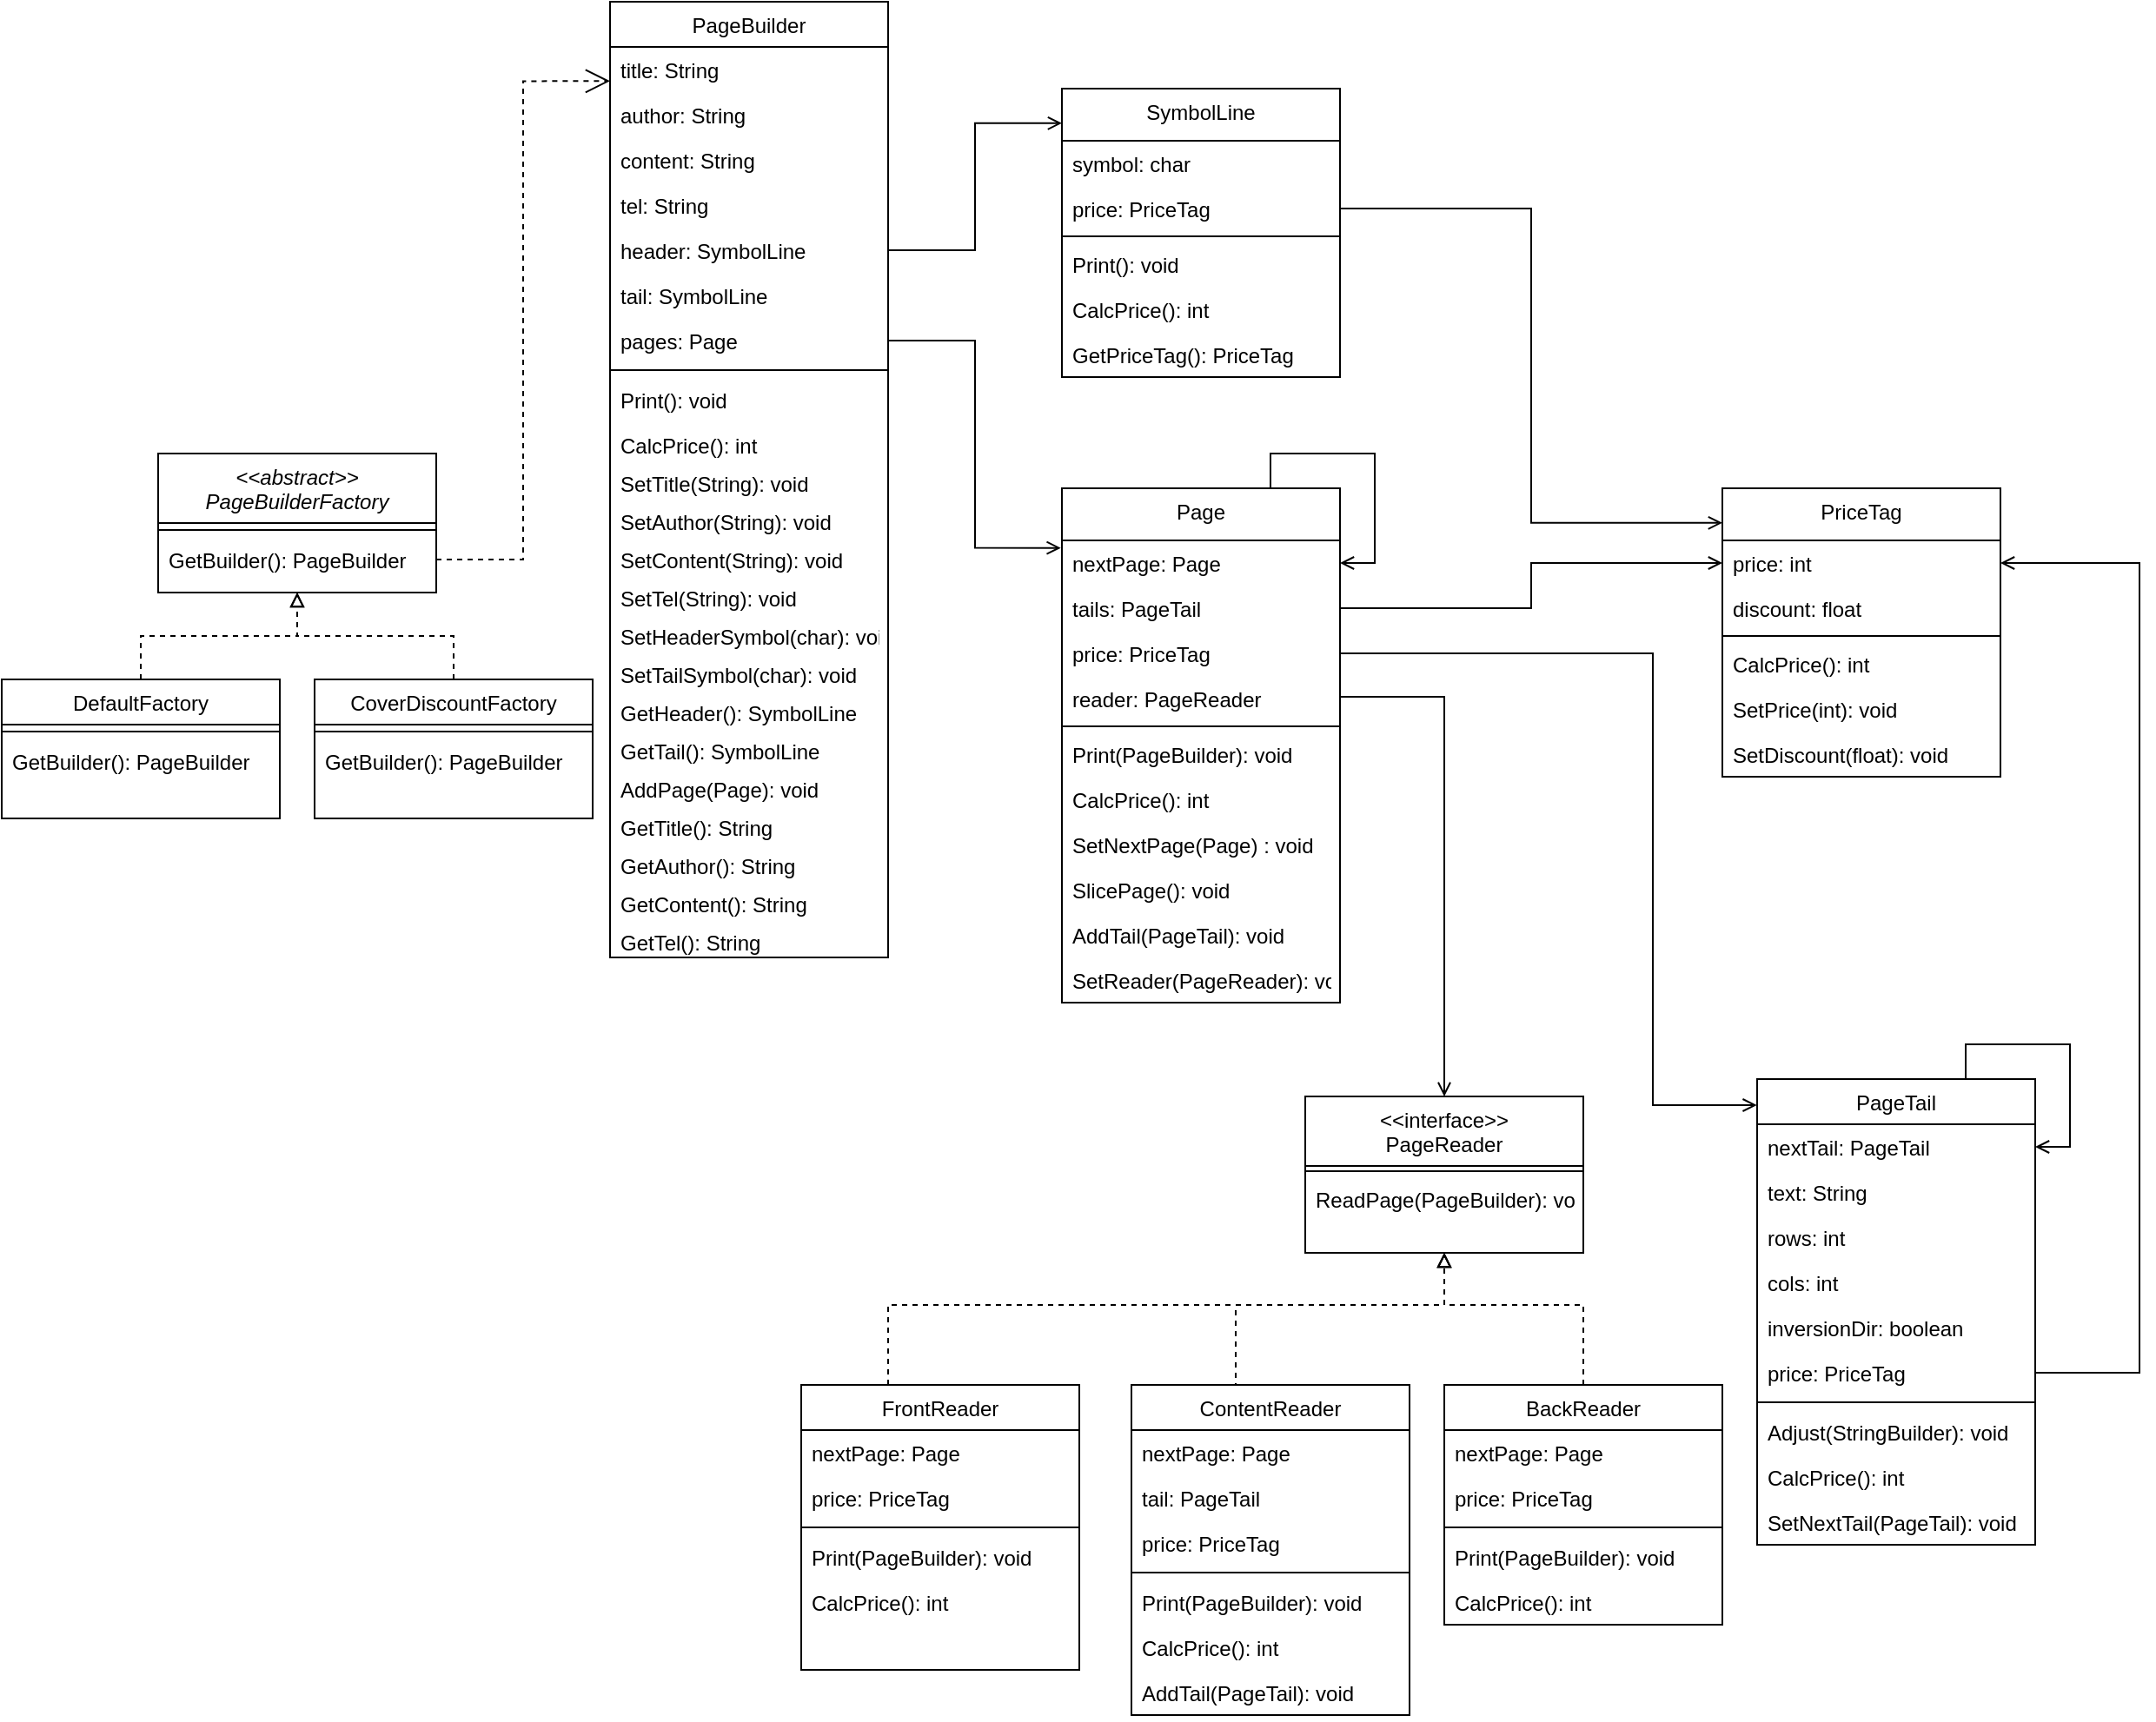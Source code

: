 <mxfile version="22.1.11" type="device">
  <diagram id="C5RBs43oDa-KdzZeNtuy" name="Page-1">
    <mxGraphModel dx="2100" dy="2251" grid="1" gridSize="10" guides="1" tooltips="1" connect="1" arrows="1" fold="1" page="1" pageScale="1" pageWidth="827" pageHeight="1169" math="0" shadow="0">
      <root>
        <mxCell id="WIyWlLk6GJQsqaUBKTNV-0" />
        <mxCell id="WIyWlLk6GJQsqaUBKTNV-1" parent="WIyWlLk6GJQsqaUBKTNV-0" />
        <mxCell id="zkfFHV4jXpPFQw0GAbJ--0" value="&lt;&lt;abstract&gt;&gt;&#xa;PageBuilderFactory" style="swimlane;fontStyle=2;align=center;verticalAlign=top;childLayout=stackLayout;horizontal=1;startSize=40;horizontalStack=0;resizeParent=1;resizeLast=0;collapsible=1;marginBottom=0;rounded=0;shadow=0;strokeWidth=1;" parent="WIyWlLk6GJQsqaUBKTNV-1" vertex="1">
          <mxGeometry x="300" y="-30" width="160" height="80" as="geometry">
            <mxRectangle x="230" y="140" width="160" height="26" as="alternateBounds" />
          </mxGeometry>
        </mxCell>
        <mxCell id="zkfFHV4jXpPFQw0GAbJ--4" value="" style="line;html=1;strokeWidth=1;align=left;verticalAlign=middle;spacingTop=-1;spacingLeft=3;spacingRight=3;rotatable=0;labelPosition=right;points=[];portConstraint=eastwest;" parent="zkfFHV4jXpPFQw0GAbJ--0" vertex="1">
          <mxGeometry y="40" width="160" height="8" as="geometry" />
        </mxCell>
        <mxCell id="HTNGmeO4zJxGfZkJyPWv-75" value="GetBuilder(): PageBuilder" style="text;align=left;verticalAlign=top;spacingLeft=4;spacingRight=4;overflow=hidden;rotatable=0;points=[[0,0.5],[1,0.5]];portConstraint=eastwest;" parent="zkfFHV4jXpPFQw0GAbJ--0" vertex="1">
          <mxGeometry y="48" width="160" height="26" as="geometry" />
        </mxCell>
        <mxCell id="zkfFHV4jXpPFQw0GAbJ--17" value="PageBuilder" style="swimlane;fontStyle=0;align=center;verticalAlign=top;childLayout=stackLayout;horizontal=1;startSize=26;horizontalStack=0;resizeParent=1;resizeLast=0;collapsible=1;marginBottom=0;rounded=0;shadow=0;strokeWidth=1;" parent="WIyWlLk6GJQsqaUBKTNV-1" vertex="1">
          <mxGeometry x="560" y="-290" width="160" height="550" as="geometry">
            <mxRectangle x="550" y="140" width="160" height="26" as="alternateBounds" />
          </mxGeometry>
        </mxCell>
        <mxCell id="FxxPegsx-t20fFShjFRJ-38" value="title: String" style="text;align=left;verticalAlign=top;spacingLeft=4;spacingRight=4;overflow=hidden;rotatable=0;points=[[0,0.5],[1,0.5]];portConstraint=eastwest;" parent="zkfFHV4jXpPFQw0GAbJ--17" vertex="1">
          <mxGeometry y="26" width="160" height="26" as="geometry" />
        </mxCell>
        <mxCell id="zkfFHV4jXpPFQw0GAbJ--18" value="author: String" style="text;align=left;verticalAlign=top;spacingLeft=4;spacingRight=4;overflow=hidden;rotatable=0;points=[[0,0.5],[1,0.5]];portConstraint=eastwest;" parent="zkfFHV4jXpPFQw0GAbJ--17" vertex="1">
          <mxGeometry y="52" width="160" height="26" as="geometry" />
        </mxCell>
        <mxCell id="zkfFHV4jXpPFQw0GAbJ--19" value="content: String" style="text;align=left;verticalAlign=top;spacingLeft=4;spacingRight=4;overflow=hidden;rotatable=0;points=[[0,0.5],[1,0.5]];portConstraint=eastwest;rounded=0;shadow=0;html=0;" parent="zkfFHV4jXpPFQw0GAbJ--17" vertex="1">
          <mxGeometry y="78" width="160" height="26" as="geometry" />
        </mxCell>
        <mxCell id="20Ds2PmKojoKRluU22ve-1" value="tel: String" style="text;align=left;verticalAlign=top;spacingLeft=4;spacingRight=4;overflow=hidden;rotatable=0;points=[[0,0.5],[1,0.5]];portConstraint=eastwest;rounded=0;shadow=0;html=0;" vertex="1" parent="zkfFHV4jXpPFQw0GAbJ--17">
          <mxGeometry y="104" width="160" height="26" as="geometry" />
        </mxCell>
        <mxCell id="FxxPegsx-t20fFShjFRJ-27" value="header: SymbolLine" style="text;align=left;verticalAlign=top;spacingLeft=4;spacingRight=4;overflow=hidden;rotatable=0;points=[[0,0.5],[1,0.5]];portConstraint=eastwest;rounded=0;shadow=0;html=0;" parent="zkfFHV4jXpPFQw0GAbJ--17" vertex="1">
          <mxGeometry y="130" width="160" height="26" as="geometry" />
        </mxCell>
        <mxCell id="FxxPegsx-t20fFShjFRJ-28" value="tail: SymbolLine" style="text;align=left;verticalAlign=top;spacingLeft=4;spacingRight=4;overflow=hidden;rotatable=0;points=[[0,0.5],[1,0.5]];portConstraint=eastwest;rounded=0;shadow=0;html=0;" parent="zkfFHV4jXpPFQw0GAbJ--17" vertex="1">
          <mxGeometry y="156" width="160" height="26" as="geometry" />
        </mxCell>
        <mxCell id="zkfFHV4jXpPFQw0GAbJ--20" value="pages: Page" style="text;align=left;verticalAlign=top;spacingLeft=4;spacingRight=4;overflow=hidden;rotatable=0;points=[[0,0.5],[1,0.5]];portConstraint=eastwest;rounded=0;shadow=0;html=0;" parent="zkfFHV4jXpPFQw0GAbJ--17" vertex="1">
          <mxGeometry y="182" width="160" height="26" as="geometry" />
        </mxCell>
        <mxCell id="zkfFHV4jXpPFQw0GAbJ--23" value="" style="line;html=1;strokeWidth=1;align=left;verticalAlign=middle;spacingTop=-1;spacingLeft=3;spacingRight=3;rotatable=0;labelPosition=right;points=[];portConstraint=eastwest;" parent="zkfFHV4jXpPFQw0GAbJ--17" vertex="1">
          <mxGeometry y="208" width="160" height="8" as="geometry" />
        </mxCell>
        <mxCell id="zkfFHV4jXpPFQw0GAbJ--24" value="Print(): void" style="text;align=left;verticalAlign=top;spacingLeft=4;spacingRight=4;overflow=hidden;rotatable=0;points=[[0,0.5],[1,0.5]];portConstraint=eastwest;" parent="zkfFHV4jXpPFQw0GAbJ--17" vertex="1">
          <mxGeometry y="216" width="160" height="26" as="geometry" />
        </mxCell>
        <mxCell id="HTNGmeO4zJxGfZkJyPWv-13" value="CalcPrice(): int" style="text;align=left;verticalAlign=top;spacingLeft=4;spacingRight=4;overflow=hidden;rotatable=0;points=[[0,0.5],[1,0.5]];portConstraint=eastwest;" parent="zkfFHV4jXpPFQw0GAbJ--17" vertex="1">
          <mxGeometry y="242" width="160" height="22" as="geometry" />
        </mxCell>
        <mxCell id="FxxPegsx-t20fFShjFRJ-6" value="SetTitle(String): void" style="text;align=left;verticalAlign=top;spacingLeft=4;spacingRight=4;overflow=hidden;rotatable=0;points=[[0,0.5],[1,0.5]];portConstraint=eastwest;" parent="zkfFHV4jXpPFQw0GAbJ--17" vertex="1">
          <mxGeometry y="264" width="160" height="22" as="geometry" />
        </mxCell>
        <mxCell id="FxxPegsx-t20fFShjFRJ-39" value="SetAuthor(String): void" style="text;align=left;verticalAlign=top;spacingLeft=4;spacingRight=4;overflow=hidden;rotatable=0;points=[[0,0.5],[1,0.5]];portConstraint=eastwest;" parent="zkfFHV4jXpPFQw0GAbJ--17" vertex="1">
          <mxGeometry y="286" width="160" height="22" as="geometry" />
        </mxCell>
        <mxCell id="20Ds2PmKojoKRluU22ve-2" value="SetContent(String): void" style="text;align=left;verticalAlign=top;spacingLeft=4;spacingRight=4;overflow=hidden;rotatable=0;points=[[0,0.5],[1,0.5]];portConstraint=eastwest;" vertex="1" parent="zkfFHV4jXpPFQw0GAbJ--17">
          <mxGeometry y="308" width="160" height="22" as="geometry" />
        </mxCell>
        <mxCell id="FxxPegsx-t20fFShjFRJ-7" value="SetTel(String): void" style="text;align=left;verticalAlign=top;spacingLeft=4;spacingRight=4;overflow=hidden;rotatable=0;points=[[0,0.5],[1,0.5]];portConstraint=eastwest;" parent="zkfFHV4jXpPFQw0GAbJ--17" vertex="1">
          <mxGeometry y="330" width="160" height="22" as="geometry" />
        </mxCell>
        <mxCell id="FxxPegsx-t20fFShjFRJ-32" value="SetHeaderSymbol(char): void" style="text;align=left;verticalAlign=top;spacingLeft=4;spacingRight=4;overflow=hidden;rotatable=0;points=[[0,0.5],[1,0.5]];portConstraint=eastwest;" parent="zkfFHV4jXpPFQw0GAbJ--17" vertex="1">
          <mxGeometry y="352" width="160" height="22" as="geometry" />
        </mxCell>
        <mxCell id="FxxPegsx-t20fFShjFRJ-33" value="SetTailSymbol(char): void" style="text;align=left;verticalAlign=top;spacingLeft=4;spacingRight=4;overflow=hidden;rotatable=0;points=[[0,0.5],[1,0.5]];portConstraint=eastwest;" parent="zkfFHV4jXpPFQw0GAbJ--17" vertex="1">
          <mxGeometry y="374" width="160" height="22" as="geometry" />
        </mxCell>
        <mxCell id="aQb-xv1BH9qimXageGPG-10" value="GetHeader(): SymbolLine" style="text;align=left;verticalAlign=top;spacingLeft=4;spacingRight=4;overflow=hidden;rotatable=0;points=[[0,0.5],[1,0.5]];portConstraint=eastwest;" parent="zkfFHV4jXpPFQw0GAbJ--17" vertex="1">
          <mxGeometry y="396" width="160" height="22" as="geometry" />
        </mxCell>
        <mxCell id="aQb-xv1BH9qimXageGPG-11" value="GetTail(): SymbolLine" style="text;align=left;verticalAlign=top;spacingLeft=4;spacingRight=4;overflow=hidden;rotatable=0;points=[[0,0.5],[1,0.5]];portConstraint=eastwest;" parent="zkfFHV4jXpPFQw0GAbJ--17" vertex="1">
          <mxGeometry y="418" width="160" height="22" as="geometry" />
        </mxCell>
        <mxCell id="20Ds2PmKojoKRluU22ve-5" value="AddPage(Page): void" style="text;align=left;verticalAlign=top;spacingLeft=4;spacingRight=4;overflow=hidden;rotatable=0;points=[[0,0.5],[1,0.5]];portConstraint=eastwest;" vertex="1" parent="zkfFHV4jXpPFQw0GAbJ--17">
          <mxGeometry y="440" width="160" height="22" as="geometry" />
        </mxCell>
        <mxCell id="20Ds2PmKojoKRluU22ve-6" value="GetTitle(): String" style="text;align=left;verticalAlign=top;spacingLeft=4;spacingRight=4;overflow=hidden;rotatable=0;points=[[0,0.5],[1,0.5]];portConstraint=eastwest;" vertex="1" parent="zkfFHV4jXpPFQw0GAbJ--17">
          <mxGeometry y="462" width="160" height="22" as="geometry" />
        </mxCell>
        <mxCell id="20Ds2PmKojoKRluU22ve-28" value="GetAuthor(): String" style="text;align=left;verticalAlign=top;spacingLeft=4;spacingRight=4;overflow=hidden;rotatable=0;points=[[0,0.5],[1,0.5]];portConstraint=eastwest;" vertex="1" parent="zkfFHV4jXpPFQw0GAbJ--17">
          <mxGeometry y="484" width="160" height="22" as="geometry" />
        </mxCell>
        <mxCell id="20Ds2PmKojoKRluU22ve-29" value="GetContent(): String" style="text;align=left;verticalAlign=top;spacingLeft=4;spacingRight=4;overflow=hidden;rotatable=0;points=[[0,0.5],[1,0.5]];portConstraint=eastwest;" vertex="1" parent="zkfFHV4jXpPFQw0GAbJ--17">
          <mxGeometry y="506" width="160" height="22" as="geometry" />
        </mxCell>
        <mxCell id="20Ds2PmKojoKRluU22ve-30" value="GetTel(): String" style="text;align=left;verticalAlign=top;spacingLeft=4;spacingRight=4;overflow=hidden;rotatable=0;points=[[0,0.5],[1,0.5]];portConstraint=eastwest;" vertex="1" parent="zkfFHV4jXpPFQw0GAbJ--17">
          <mxGeometry y="528" width="160" height="22" as="geometry" />
        </mxCell>
        <mxCell id="HTNGmeO4zJxGfZkJyPWv-77" value="Page" style="swimlane;fontStyle=0;align=center;verticalAlign=top;childLayout=stackLayout;horizontal=1;startSize=30;horizontalStack=0;resizeParent=1;resizeLast=0;collapsible=1;marginBottom=0;rounded=0;shadow=0;strokeWidth=1;" parent="WIyWlLk6GJQsqaUBKTNV-1" vertex="1">
          <mxGeometry x="820" y="-10" width="160" height="296" as="geometry">
            <mxRectangle x="750" y="60" width="160" height="26" as="alternateBounds" />
          </mxGeometry>
        </mxCell>
        <mxCell id="FxxPegsx-t20fFShjFRJ-48" value="nextPage: Page" style="text;align=left;verticalAlign=top;spacingLeft=4;spacingRight=4;overflow=hidden;rotatable=0;points=[[0,0.5],[1,0.5]];portConstraint=eastwest;" parent="HTNGmeO4zJxGfZkJyPWv-77" vertex="1">
          <mxGeometry y="30" width="160" height="26" as="geometry" />
        </mxCell>
        <mxCell id="20Ds2PmKojoKRluU22ve-34" value="tails: PageTail" style="text;align=left;verticalAlign=top;spacingLeft=4;spacingRight=4;overflow=hidden;rotatable=0;points=[[0,0.5],[1,0.5]];portConstraint=eastwest;" vertex="1" parent="HTNGmeO4zJxGfZkJyPWv-77">
          <mxGeometry y="56" width="160" height="26" as="geometry" />
        </mxCell>
        <mxCell id="HuHv7tbyb6_Xpo9wnhg3-4" value="price: PriceTag" style="text;align=left;verticalAlign=top;spacingLeft=4;spacingRight=4;overflow=hidden;rotatable=0;points=[[0,0.5],[1,0.5]];portConstraint=eastwest;" parent="HTNGmeO4zJxGfZkJyPWv-77" vertex="1">
          <mxGeometry y="82" width="160" height="26" as="geometry" />
        </mxCell>
        <mxCell id="20Ds2PmKojoKRluU22ve-35" value="reader: PageReader" style="text;align=left;verticalAlign=top;spacingLeft=4;spacingRight=4;overflow=hidden;rotatable=0;points=[[0,0.5],[1,0.5]];portConstraint=eastwest;" vertex="1" parent="HTNGmeO4zJxGfZkJyPWv-77">
          <mxGeometry y="108" width="160" height="26" as="geometry" />
        </mxCell>
        <mxCell id="HTNGmeO4zJxGfZkJyPWv-81" value="" style="line;html=1;strokeWidth=1;align=left;verticalAlign=middle;spacingTop=-1;spacingLeft=3;spacingRight=3;rotatable=0;labelPosition=right;points=[];portConstraint=eastwest;" parent="HTNGmeO4zJxGfZkJyPWv-77" vertex="1">
          <mxGeometry y="134" width="160" height="6" as="geometry" />
        </mxCell>
        <mxCell id="HTNGmeO4zJxGfZkJyPWv-82" value="Print(PageBuilder): void" style="text;align=left;verticalAlign=top;spacingLeft=4;spacingRight=4;overflow=hidden;rotatable=0;points=[[0,0.5],[1,0.5]];portConstraint=eastwest;" parent="HTNGmeO4zJxGfZkJyPWv-77" vertex="1">
          <mxGeometry y="140" width="160" height="26" as="geometry" />
        </mxCell>
        <mxCell id="HuHv7tbyb6_Xpo9wnhg3-6" value="CalcPrice(): int" style="text;align=left;verticalAlign=top;spacingLeft=4;spacingRight=4;overflow=hidden;rotatable=0;points=[[0,0.5],[1,0.5]];portConstraint=eastwest;" parent="HTNGmeO4zJxGfZkJyPWv-77" vertex="1">
          <mxGeometry y="166" width="160" height="26" as="geometry" />
        </mxCell>
        <mxCell id="FxxPegsx-t20fFShjFRJ-34" style="edgeStyle=orthogonalEdgeStyle;rounded=0;orthogonalLoop=1;jettySize=auto;html=1;endArrow=open;endFill=0;entryX=1;entryY=0.5;entryDx=0;entryDy=0;" parent="HTNGmeO4zJxGfZkJyPWv-77" target="FxxPegsx-t20fFShjFRJ-48" edge="1">
          <mxGeometry relative="1" as="geometry">
            <mxPoint x="120" as="sourcePoint" />
            <mxPoint x="180" y="10" as="targetPoint" />
            <Array as="points">
              <mxPoint x="120" y="-20" />
              <mxPoint x="180" y="-20" />
              <mxPoint x="180" y="43" />
            </Array>
          </mxGeometry>
        </mxCell>
        <mxCell id="aQb-xv1BH9qimXageGPG-19" value="SetNextPage(Page) : void" style="text;align=left;verticalAlign=top;spacingLeft=4;spacingRight=4;overflow=hidden;rotatable=0;points=[[0,0.5],[1,0.5]];portConstraint=eastwest;" parent="HTNGmeO4zJxGfZkJyPWv-77" vertex="1">
          <mxGeometry y="192" width="160" height="26" as="geometry" />
        </mxCell>
        <mxCell id="20Ds2PmKojoKRluU22ve-31" value="SlicePage(): void" style="text;align=left;verticalAlign=top;spacingLeft=4;spacingRight=4;overflow=hidden;rotatable=0;points=[[0,0.5],[1,0.5]];portConstraint=eastwest;" vertex="1" parent="HTNGmeO4zJxGfZkJyPWv-77">
          <mxGeometry y="218" width="160" height="26" as="geometry" />
        </mxCell>
        <mxCell id="20Ds2PmKojoKRluU22ve-33" value="AddTail(PageTail): void" style="text;align=left;verticalAlign=top;spacingLeft=4;spacingRight=4;overflow=hidden;rotatable=0;points=[[0,0.5],[1,0.5]];portConstraint=eastwest;" vertex="1" parent="HTNGmeO4zJxGfZkJyPWv-77">
          <mxGeometry y="244" width="160" height="26" as="geometry" />
        </mxCell>
        <mxCell id="20Ds2PmKojoKRluU22ve-36" value="SetReader(PageReader): void" style="text;align=left;verticalAlign=top;spacingLeft=4;spacingRight=4;overflow=hidden;rotatable=0;points=[[0,0.5],[1,0.5]];portConstraint=eastwest;" vertex="1" parent="HTNGmeO4zJxGfZkJyPWv-77">
          <mxGeometry y="270" width="160" height="26" as="geometry" />
        </mxCell>
        <mxCell id="HTNGmeO4zJxGfZkJyPWv-88" value="FrontReader" style="swimlane;fontStyle=0;align=center;verticalAlign=top;childLayout=stackLayout;horizontal=1;startSize=26;horizontalStack=0;resizeParent=1;resizeLast=0;collapsible=1;marginBottom=0;rounded=0;shadow=0;strokeWidth=1;" parent="WIyWlLk6GJQsqaUBKTNV-1" vertex="1">
          <mxGeometry x="670" y="506" width="160" height="164" as="geometry">
            <mxRectangle x="550" y="140" width="160" height="26" as="alternateBounds" />
          </mxGeometry>
        </mxCell>
        <mxCell id="FxxPegsx-t20fFShjFRJ-0" value="nextPage: Page" style="text;align=left;verticalAlign=top;spacingLeft=4;spacingRight=4;overflow=hidden;rotatable=0;points=[[0,0.5],[1,0.5]];portConstraint=eastwest;" parent="HTNGmeO4zJxGfZkJyPWv-88" vertex="1">
          <mxGeometry y="26" width="160" height="26" as="geometry" />
        </mxCell>
        <mxCell id="FxxPegsx-t20fFShjFRJ-49" value="price: PriceTag" style="text;align=left;verticalAlign=top;spacingLeft=4;spacingRight=4;overflow=hidden;rotatable=0;points=[[0,0.5],[1,0.5]];portConstraint=eastwest;" parent="HTNGmeO4zJxGfZkJyPWv-88" vertex="1">
          <mxGeometry y="52" width="160" height="26" as="geometry" />
        </mxCell>
        <mxCell id="HTNGmeO4zJxGfZkJyPWv-89" value="" style="line;html=1;strokeWidth=1;align=left;verticalAlign=middle;spacingTop=-1;spacingLeft=3;spacingRight=3;rotatable=0;labelPosition=right;points=[];portConstraint=eastwest;" parent="HTNGmeO4zJxGfZkJyPWv-88" vertex="1">
          <mxGeometry y="78" width="160" height="8" as="geometry" />
        </mxCell>
        <mxCell id="HTNGmeO4zJxGfZkJyPWv-90" value="Print(PageBuilder): void" style="text;align=left;verticalAlign=top;spacingLeft=4;spacingRight=4;overflow=hidden;rotatable=0;points=[[0,0.5],[1,0.5]];portConstraint=eastwest;" parent="HTNGmeO4zJxGfZkJyPWv-88" vertex="1">
          <mxGeometry y="86" width="160" height="26" as="geometry" />
        </mxCell>
        <mxCell id="HuHv7tbyb6_Xpo9wnhg3-8" value="CalcPrice(): int" style="text;align=left;verticalAlign=top;spacingLeft=4;spacingRight=4;overflow=hidden;rotatable=0;points=[[0,0.5],[1,0.5]];portConstraint=eastwest;" parent="HTNGmeO4zJxGfZkJyPWv-88" vertex="1">
          <mxGeometry y="112" width="160" height="26" as="geometry" />
        </mxCell>
        <mxCell id="HTNGmeO4zJxGfZkJyPWv-91" value="ContentReader" style="swimlane;fontStyle=0;align=center;verticalAlign=top;childLayout=stackLayout;horizontal=1;startSize=26;horizontalStack=0;resizeParent=1;resizeLast=0;collapsible=1;marginBottom=0;rounded=0;shadow=0;strokeWidth=1;" parent="WIyWlLk6GJQsqaUBKTNV-1" vertex="1">
          <mxGeometry x="860" y="506" width="160" height="190" as="geometry">
            <mxRectangle x="550" y="140" width="160" height="26" as="alternateBounds" />
          </mxGeometry>
        </mxCell>
        <mxCell id="FxxPegsx-t20fFShjFRJ-3" value="nextPage: Page" style="text;align=left;verticalAlign=top;spacingLeft=4;spacingRight=4;overflow=hidden;rotatable=0;points=[[0,0.5],[1,0.5]];portConstraint=eastwest;" parent="HTNGmeO4zJxGfZkJyPWv-91" vertex="1">
          <mxGeometry y="26" width="160" height="26" as="geometry" />
        </mxCell>
        <mxCell id="FxxPegsx-t20fFShjFRJ-8" value="tail: PageTail" style="text;align=left;verticalAlign=top;spacingLeft=4;spacingRight=4;overflow=hidden;rotatable=0;points=[[0,0.5],[1,0.5]];portConstraint=eastwest;" parent="HTNGmeO4zJxGfZkJyPWv-91" vertex="1">
          <mxGeometry y="52" width="160" height="26" as="geometry" />
        </mxCell>
        <mxCell id="FxxPegsx-t20fFShjFRJ-50" value="price: PriceTag" style="text;align=left;verticalAlign=top;spacingLeft=4;spacingRight=4;overflow=hidden;rotatable=0;points=[[0,0.5],[1,0.5]];portConstraint=eastwest;" parent="HTNGmeO4zJxGfZkJyPWv-91" vertex="1">
          <mxGeometry y="78" width="160" height="26" as="geometry" />
        </mxCell>
        <mxCell id="HTNGmeO4zJxGfZkJyPWv-92" value="" style="line;html=1;strokeWidth=1;align=left;verticalAlign=middle;spacingTop=-1;spacingLeft=3;spacingRight=3;rotatable=0;labelPosition=right;points=[];portConstraint=eastwest;" parent="HTNGmeO4zJxGfZkJyPWv-91" vertex="1">
          <mxGeometry y="104" width="160" height="8" as="geometry" />
        </mxCell>
        <mxCell id="HTNGmeO4zJxGfZkJyPWv-93" value="Print(PageBuilder): void" style="text;align=left;verticalAlign=top;spacingLeft=4;spacingRight=4;overflow=hidden;rotatable=0;points=[[0,0.5],[1,0.5]];portConstraint=eastwest;" parent="HTNGmeO4zJxGfZkJyPWv-91" vertex="1">
          <mxGeometry y="112" width="160" height="26" as="geometry" />
        </mxCell>
        <mxCell id="HuHv7tbyb6_Xpo9wnhg3-9" value="CalcPrice(): int" style="text;align=left;verticalAlign=top;spacingLeft=4;spacingRight=4;overflow=hidden;rotatable=0;points=[[0,0.5],[1,0.5]];portConstraint=eastwest;" parent="HTNGmeO4zJxGfZkJyPWv-91" vertex="1">
          <mxGeometry y="138" width="160" height="26" as="geometry" />
        </mxCell>
        <mxCell id="20Ds2PmKojoKRluU22ve-3" value="AddTail(PageTail): void" style="text;align=left;verticalAlign=top;spacingLeft=4;spacingRight=4;overflow=hidden;rotatable=0;points=[[0,0.5],[1,0.5]];portConstraint=eastwest;" vertex="1" parent="HTNGmeO4zJxGfZkJyPWv-91">
          <mxGeometry y="164" width="160" height="26" as="geometry" />
        </mxCell>
        <mxCell id="HTNGmeO4zJxGfZkJyPWv-94" value="BackReader" style="swimlane;fontStyle=0;align=center;verticalAlign=top;childLayout=stackLayout;horizontal=1;startSize=26;horizontalStack=0;resizeParent=1;resizeLast=0;collapsible=1;marginBottom=0;rounded=0;shadow=0;strokeWidth=1;" parent="WIyWlLk6GJQsqaUBKTNV-1" vertex="1">
          <mxGeometry x="1040" y="506" width="160" height="138" as="geometry">
            <mxRectangle x="550" y="140" width="160" height="26" as="alternateBounds" />
          </mxGeometry>
        </mxCell>
        <mxCell id="FxxPegsx-t20fFShjFRJ-4" value="nextPage: Page" style="text;align=left;verticalAlign=top;spacingLeft=4;spacingRight=4;overflow=hidden;rotatable=0;points=[[0,0.5],[1,0.5]];portConstraint=eastwest;" parent="HTNGmeO4zJxGfZkJyPWv-94" vertex="1">
          <mxGeometry y="26" width="160" height="26" as="geometry" />
        </mxCell>
        <mxCell id="FxxPegsx-t20fFShjFRJ-51" value="price: PriceTag" style="text;align=left;verticalAlign=top;spacingLeft=4;spacingRight=4;overflow=hidden;rotatable=0;points=[[0,0.5],[1,0.5]];portConstraint=eastwest;" parent="HTNGmeO4zJxGfZkJyPWv-94" vertex="1">
          <mxGeometry y="52" width="160" height="26" as="geometry" />
        </mxCell>
        <mxCell id="HTNGmeO4zJxGfZkJyPWv-95" value="" style="line;html=1;strokeWidth=1;align=left;verticalAlign=middle;spacingTop=-1;spacingLeft=3;spacingRight=3;rotatable=0;labelPosition=right;points=[];portConstraint=eastwest;" parent="HTNGmeO4zJxGfZkJyPWv-94" vertex="1">
          <mxGeometry y="78" width="160" height="8" as="geometry" />
        </mxCell>
        <mxCell id="HTNGmeO4zJxGfZkJyPWv-96" value="Print(PageBuilder): void" style="text;align=left;verticalAlign=top;spacingLeft=4;spacingRight=4;overflow=hidden;rotatable=0;points=[[0,0.5],[1,0.5]];portConstraint=eastwest;" parent="HTNGmeO4zJxGfZkJyPWv-94" vertex="1">
          <mxGeometry y="86" width="160" height="26" as="geometry" />
        </mxCell>
        <mxCell id="HuHv7tbyb6_Xpo9wnhg3-10" value="CalcPrice(): int" style="text;align=left;verticalAlign=top;spacingLeft=4;spacingRight=4;overflow=hidden;rotatable=0;points=[[0,0.5],[1,0.5]];portConstraint=eastwest;" parent="HTNGmeO4zJxGfZkJyPWv-94" vertex="1">
          <mxGeometry y="112" width="160" height="26" as="geometry" />
        </mxCell>
        <mxCell id="HTNGmeO4zJxGfZkJyPWv-126" value="" style="endArrow=block;dashed=1;endFill=0;endSize=6;html=1;rounded=0;exitX=0.5;exitY=0;exitDx=0;exitDy=0;edgeStyle=orthogonalEdgeStyle;entryX=0.5;entryY=1;entryDx=0;entryDy=0;" parent="WIyWlLk6GJQsqaUBKTNV-1" source="HTNGmeO4zJxGfZkJyPWv-88" target="20Ds2PmKojoKRluU22ve-37" edge="1">
          <mxGeometry width="160" relative="1" as="geometry">
            <mxPoint x="1160" y="90" as="sourcePoint" />
            <mxPoint x="890" y="480" as="targetPoint" />
            <Array as="points">
              <mxPoint x="720" y="460" />
              <mxPoint x="1040" y="460" />
            </Array>
          </mxGeometry>
        </mxCell>
        <mxCell id="HTNGmeO4zJxGfZkJyPWv-127" value="" style="endArrow=block;dashed=1;endFill=0;endSize=6;html=1;rounded=0;edgeStyle=orthogonalEdgeStyle;exitX=0.5;exitY=0;exitDx=0;exitDy=0;entryX=0.5;entryY=1;entryDx=0;entryDy=0;" parent="WIyWlLk6GJQsqaUBKTNV-1" source="HTNGmeO4zJxGfZkJyPWv-91" target="20Ds2PmKojoKRluU22ve-37" edge="1">
          <mxGeometry width="160" relative="1" as="geometry">
            <mxPoint x="1100" y="230" as="sourcePoint" />
            <mxPoint x="950" y="470" as="targetPoint" />
            <Array as="points">
              <mxPoint x="920" y="506" />
              <mxPoint x="920" y="460" />
              <mxPoint x="1040" y="460" />
            </Array>
          </mxGeometry>
        </mxCell>
        <mxCell id="HTNGmeO4zJxGfZkJyPWv-128" value="" style="endArrow=block;dashed=1;endFill=0;endSize=6;html=1;rounded=0;exitX=0.5;exitY=0;exitDx=0;exitDy=0;edgeStyle=orthogonalEdgeStyle;entryX=0.5;entryY=1;entryDx=0;entryDy=0;" parent="WIyWlLk6GJQsqaUBKTNV-1" source="HTNGmeO4zJxGfZkJyPWv-94" target="20Ds2PmKojoKRluU22ve-37" edge="1">
          <mxGeometry width="160" relative="1" as="geometry">
            <mxPoint x="990" y="260" as="sourcePoint" />
            <mxPoint x="970" y="490" as="targetPoint" />
            <Array as="points">
              <mxPoint x="1120" y="460" />
              <mxPoint x="1040" y="460" />
            </Array>
          </mxGeometry>
        </mxCell>
        <mxCell id="HTNGmeO4zJxGfZkJyPWv-129" value="" style="endArrow=open;endSize=12;dashed=1;html=1;rounded=0;exitX=1;exitY=0.5;exitDx=0;exitDy=0;edgeStyle=orthogonalEdgeStyle;entryX=0;entryY=0.083;entryDx=0;entryDy=0;entryPerimeter=0;" parent="WIyWlLk6GJQsqaUBKTNV-1" source="HTNGmeO4zJxGfZkJyPWv-75" target="zkfFHV4jXpPFQw0GAbJ--17" edge="1">
          <mxGeometry width="160" relative="1" as="geometry">
            <mxPoint x="680" y="200" as="sourcePoint" />
            <mxPoint x="560" y="130" as="targetPoint" />
          </mxGeometry>
        </mxCell>
        <mxCell id="HTNGmeO4zJxGfZkJyPWv-134" value="DefaultFactory" style="swimlane;fontStyle=0;align=center;verticalAlign=top;childLayout=stackLayout;horizontal=1;startSize=26;horizontalStack=0;resizeParent=1;resizeLast=0;collapsible=1;marginBottom=0;rounded=0;shadow=0;strokeWidth=1;" parent="WIyWlLk6GJQsqaUBKTNV-1" vertex="1">
          <mxGeometry x="210" y="100" width="160" height="80" as="geometry">
            <mxRectangle x="550" y="140" width="160" height="26" as="alternateBounds" />
          </mxGeometry>
        </mxCell>
        <mxCell id="HTNGmeO4zJxGfZkJyPWv-135" value="" style="line;html=1;strokeWidth=1;align=left;verticalAlign=middle;spacingTop=-1;spacingLeft=3;spacingRight=3;rotatable=0;labelPosition=right;points=[];portConstraint=eastwest;" parent="HTNGmeO4zJxGfZkJyPWv-134" vertex="1">
          <mxGeometry y="26" width="160" height="8" as="geometry" />
        </mxCell>
        <mxCell id="HTNGmeO4zJxGfZkJyPWv-136" value="GetBuilder(): PageBuilder" style="text;align=left;verticalAlign=top;spacingLeft=4;spacingRight=4;overflow=hidden;rotatable=0;points=[[0,0.5],[1,0.5]];portConstraint=eastwest;" parent="HTNGmeO4zJxGfZkJyPWv-134" vertex="1">
          <mxGeometry y="34" width="160" height="26" as="geometry" />
        </mxCell>
        <mxCell id="HTNGmeO4zJxGfZkJyPWv-137" value="" style="endArrow=block;dashed=1;endFill=0;endSize=6;html=1;rounded=0;exitX=0.5;exitY=0;exitDx=0;exitDy=0;edgeStyle=orthogonalEdgeStyle;entryX=0.5;entryY=1;entryDx=0;entryDy=0;" parent="WIyWlLk6GJQsqaUBKTNV-1" source="HTNGmeO4zJxGfZkJyPWv-134" target="zkfFHV4jXpPFQw0GAbJ--0" edge="1">
          <mxGeometry width="160" relative="1" as="geometry">
            <mxPoint x="590" y="-44.29" as="sourcePoint" />
            <mxPoint x="370" y="70" as="targetPoint" />
          </mxGeometry>
        </mxCell>
        <mxCell id="HTNGmeO4zJxGfZkJyPWv-138" value="CoverDiscountFactory" style="swimlane;fontStyle=0;align=center;verticalAlign=top;childLayout=stackLayout;horizontal=1;startSize=26;horizontalStack=0;resizeParent=1;resizeLast=0;collapsible=1;marginBottom=0;rounded=0;shadow=0;strokeWidth=1;" parent="WIyWlLk6GJQsqaUBKTNV-1" vertex="1">
          <mxGeometry x="390" y="100" width="160" height="80" as="geometry">
            <mxRectangle x="550" y="140" width="160" height="26" as="alternateBounds" />
          </mxGeometry>
        </mxCell>
        <mxCell id="HTNGmeO4zJxGfZkJyPWv-139" value="" style="line;html=1;strokeWidth=1;align=left;verticalAlign=middle;spacingTop=-1;spacingLeft=3;spacingRight=3;rotatable=0;labelPosition=right;points=[];portConstraint=eastwest;" parent="HTNGmeO4zJxGfZkJyPWv-138" vertex="1">
          <mxGeometry y="26" width="160" height="8" as="geometry" />
        </mxCell>
        <mxCell id="HTNGmeO4zJxGfZkJyPWv-140" value="GetBuilder(): PageBuilder" style="text;align=left;verticalAlign=top;spacingLeft=4;spacingRight=4;overflow=hidden;rotatable=0;points=[[0,0.5],[1,0.5]];portConstraint=eastwest;" parent="HTNGmeO4zJxGfZkJyPWv-138" vertex="1">
          <mxGeometry y="34" width="160" height="26" as="geometry" />
        </mxCell>
        <mxCell id="HTNGmeO4zJxGfZkJyPWv-141" value="" style="endArrow=block;dashed=1;endFill=0;endSize=6;html=1;rounded=0;exitX=0.5;exitY=0;exitDx=0;exitDy=0;edgeStyle=orthogonalEdgeStyle;entryX=0.5;entryY=1;entryDx=0;entryDy=0;" parent="WIyWlLk6GJQsqaUBKTNV-1" source="HTNGmeO4zJxGfZkJyPWv-138" target="zkfFHV4jXpPFQw0GAbJ--0" edge="1">
          <mxGeometry width="160" relative="1" as="geometry">
            <mxPoint x="250" y="110" as="sourcePoint" />
            <mxPoint x="400" y="60" as="targetPoint" />
          </mxGeometry>
        </mxCell>
        <mxCell id="FxxPegsx-t20fFShjFRJ-9" value="PageTail" style="swimlane;fontStyle=0;align=center;verticalAlign=top;childLayout=stackLayout;horizontal=1;startSize=26;horizontalStack=0;resizeParent=1;resizeLast=0;collapsible=1;marginBottom=0;rounded=0;shadow=0;strokeWidth=1;" parent="WIyWlLk6GJQsqaUBKTNV-1" vertex="1">
          <mxGeometry x="1220" y="330" width="160" height="268" as="geometry">
            <mxRectangle x="550" y="140" width="160" height="26" as="alternateBounds" />
          </mxGeometry>
        </mxCell>
        <mxCell id="FxxPegsx-t20fFShjFRJ-11" value="nextTail: PageTail" style="text;align=left;verticalAlign=top;spacingLeft=4;spacingRight=4;overflow=hidden;rotatable=0;points=[[0,0.5],[1,0.5]];portConstraint=eastwest;" parent="FxxPegsx-t20fFShjFRJ-9" vertex="1">
          <mxGeometry y="26" width="160" height="26" as="geometry" />
        </mxCell>
        <mxCell id="FxxPegsx-t20fFShjFRJ-26" value="text: String" style="text;align=left;verticalAlign=top;spacingLeft=4;spacingRight=4;overflow=hidden;rotatable=0;points=[[0,0.5],[1,0.5]];portConstraint=eastwest;" parent="FxxPegsx-t20fFShjFRJ-9" vertex="1">
          <mxGeometry y="52" width="160" height="26" as="geometry" />
        </mxCell>
        <mxCell id="FxxPegsx-t20fFShjFRJ-24" value="rows: int" style="text;align=left;verticalAlign=top;spacingLeft=4;spacingRight=4;overflow=hidden;rotatable=0;points=[[0,0.5],[1,0.5]];portConstraint=eastwest;" parent="FxxPegsx-t20fFShjFRJ-9" vertex="1">
          <mxGeometry y="78" width="160" height="26" as="geometry" />
        </mxCell>
        <mxCell id="20Ds2PmKojoKRluU22ve-32" value="cols: int" style="text;align=left;verticalAlign=top;spacingLeft=4;spacingRight=4;overflow=hidden;rotatable=0;points=[[0,0.5],[1,0.5]];portConstraint=eastwest;" vertex="1" parent="FxxPegsx-t20fFShjFRJ-9">
          <mxGeometry y="104" width="160" height="26" as="geometry" />
        </mxCell>
        <mxCell id="FxxPegsx-t20fFShjFRJ-25" value="inversionDir: boolean" style="text;align=left;verticalAlign=top;spacingLeft=4;spacingRight=4;overflow=hidden;rotatable=0;points=[[0,0.5],[1,0.5]];portConstraint=eastwest;" parent="FxxPegsx-t20fFShjFRJ-9" vertex="1">
          <mxGeometry y="130" width="160" height="26" as="geometry" />
        </mxCell>
        <mxCell id="FxxPegsx-t20fFShjFRJ-53" value="price: PriceTag" style="text;align=left;verticalAlign=top;spacingLeft=4;spacingRight=4;overflow=hidden;rotatable=0;points=[[0,0.5],[1,0.5]];portConstraint=eastwest;" parent="FxxPegsx-t20fFShjFRJ-9" vertex="1">
          <mxGeometry y="156" width="160" height="26" as="geometry" />
        </mxCell>
        <mxCell id="FxxPegsx-t20fFShjFRJ-12" value="" style="line;html=1;strokeWidth=1;align=left;verticalAlign=middle;spacingTop=-1;spacingLeft=3;spacingRight=3;rotatable=0;labelPosition=right;points=[];portConstraint=eastwest;" parent="FxxPegsx-t20fFShjFRJ-9" vertex="1">
          <mxGeometry y="182" width="160" height="8" as="geometry" />
        </mxCell>
        <mxCell id="FxxPegsx-t20fFShjFRJ-13" value="Adjust(StringBuilder): void " style="text;align=left;verticalAlign=top;spacingLeft=4;spacingRight=4;overflow=hidden;rotatable=0;points=[[0,0.5],[1,0.5]];portConstraint=eastwest;" parent="FxxPegsx-t20fFShjFRJ-9" vertex="1">
          <mxGeometry y="190" width="160" height="26" as="geometry" />
        </mxCell>
        <mxCell id="FxxPegsx-t20fFShjFRJ-14" value="CalcPrice(): int" style="text;align=left;verticalAlign=top;spacingLeft=4;spacingRight=4;overflow=hidden;rotatable=0;points=[[0,0.5],[1,0.5]];portConstraint=eastwest;" parent="FxxPegsx-t20fFShjFRJ-9" vertex="1">
          <mxGeometry y="216" width="160" height="26" as="geometry" />
        </mxCell>
        <mxCell id="FxxPegsx-t20fFShjFRJ-29" style="edgeStyle=orthogonalEdgeStyle;rounded=0;orthogonalLoop=1;jettySize=auto;html=1;exitX=0.75;exitY=0;exitDx=0;exitDy=0;endArrow=open;endFill=0;entryX=1;entryY=0.5;entryDx=0;entryDy=0;" parent="FxxPegsx-t20fFShjFRJ-9" source="FxxPegsx-t20fFShjFRJ-9" target="FxxPegsx-t20fFShjFRJ-11" edge="1">
          <mxGeometry relative="1" as="geometry">
            <mxPoint x="420" y="-692" as="sourcePoint" />
            <mxPoint x="490" y="-643" as="targetPoint" />
            <Array as="points">
              <mxPoint x="120" y="-20" />
              <mxPoint x="180" y="-20" />
              <mxPoint x="180" y="39" />
            </Array>
          </mxGeometry>
        </mxCell>
        <mxCell id="20Ds2PmKojoKRluU22ve-4" value="SetNextTail(PageTail): void" style="text;align=left;verticalAlign=top;spacingLeft=4;spacingRight=4;overflow=hidden;rotatable=0;points=[[0,0.5],[1,0.5]];portConstraint=eastwest;" vertex="1" parent="FxxPegsx-t20fFShjFRJ-9">
          <mxGeometry y="242" width="160" height="26" as="geometry" />
        </mxCell>
        <mxCell id="FxxPegsx-t20fFShjFRJ-30" style="edgeStyle=orthogonalEdgeStyle;rounded=0;orthogonalLoop=1;jettySize=auto;html=1;entryX=-0.001;entryY=0.056;entryDx=0;entryDy=0;entryPerimeter=0;endArrow=open;endFill=0;exitX=1;exitY=0.5;exitDx=0;exitDy=0;" parent="WIyWlLk6GJQsqaUBKTNV-1" source="HuHv7tbyb6_Xpo9wnhg3-4" target="FxxPegsx-t20fFShjFRJ-9" edge="1">
          <mxGeometry relative="1" as="geometry">
            <mxPoint x="1000" y="80" as="sourcePoint" />
            <mxPoint x="1330" y="150" as="targetPoint" />
            <Array as="points">
              <mxPoint x="1160" y="85" />
              <mxPoint x="1160" y="345" />
            </Array>
          </mxGeometry>
        </mxCell>
        <mxCell id="FxxPegsx-t20fFShjFRJ-31" style="edgeStyle=orthogonalEdgeStyle;rounded=0;orthogonalLoop=1;jettySize=auto;html=1;exitX=1;exitY=0.5;exitDx=0;exitDy=0;entryX=-0.004;entryY=0.116;entryDx=0;entryDy=0;entryPerimeter=0;endArrow=open;endFill=0;" parent="WIyWlLk6GJQsqaUBKTNV-1" source="zkfFHV4jXpPFQw0GAbJ--20" target="HTNGmeO4zJxGfZkJyPWv-77" edge="1">
          <mxGeometry relative="1" as="geometry">
            <mxPoint x="780" y="223" as="sourcePoint" />
            <mxPoint x="879" y="110" as="targetPoint" />
          </mxGeometry>
        </mxCell>
        <mxCell id="FxxPegsx-t20fFShjFRJ-40" value="PriceTag" style="swimlane;fontStyle=0;align=center;verticalAlign=top;childLayout=stackLayout;horizontal=1;startSize=30;horizontalStack=0;resizeParent=1;resizeLast=0;collapsible=1;marginBottom=0;rounded=0;shadow=0;strokeWidth=1;" parent="WIyWlLk6GJQsqaUBKTNV-1" vertex="1">
          <mxGeometry x="1200" y="-10" width="160" height="166" as="geometry">
            <mxRectangle x="750" y="60" width="160" height="26" as="alternateBounds" />
          </mxGeometry>
        </mxCell>
        <mxCell id="FxxPegsx-t20fFShjFRJ-41" value="price: int" style="text;align=left;verticalAlign=top;spacingLeft=4;spacingRight=4;overflow=hidden;rotatable=0;points=[[0,0.5],[1,0.5]];portConstraint=eastwest;" parent="FxxPegsx-t20fFShjFRJ-40" vertex="1">
          <mxGeometry y="30" width="160" height="26" as="geometry" />
        </mxCell>
        <mxCell id="FxxPegsx-t20fFShjFRJ-45" value="discount: float" style="text;align=left;verticalAlign=top;spacingLeft=4;spacingRight=4;overflow=hidden;rotatable=0;points=[[0,0.5],[1,0.5]];portConstraint=eastwest;" parent="FxxPegsx-t20fFShjFRJ-40" vertex="1">
          <mxGeometry y="56" width="160" height="26" as="geometry" />
        </mxCell>
        <mxCell id="FxxPegsx-t20fFShjFRJ-42" value="" style="line;html=1;strokeWidth=1;align=left;verticalAlign=middle;spacingTop=-1;spacingLeft=3;spacingRight=3;rotatable=0;labelPosition=right;points=[];portConstraint=eastwest;" parent="FxxPegsx-t20fFShjFRJ-40" vertex="1">
          <mxGeometry y="82" width="160" height="6" as="geometry" />
        </mxCell>
        <mxCell id="FxxPegsx-t20fFShjFRJ-44" value="CalcPrice(): int" style="text;align=left;verticalAlign=top;spacingLeft=4;spacingRight=4;overflow=hidden;rotatable=0;points=[[0,0.5],[1,0.5]];portConstraint=eastwest;" parent="FxxPegsx-t20fFShjFRJ-40" vertex="1">
          <mxGeometry y="88" width="160" height="26" as="geometry" />
        </mxCell>
        <mxCell id="FxxPegsx-t20fFShjFRJ-46" value="SetPrice(int): void" style="text;align=left;verticalAlign=top;spacingLeft=4;spacingRight=4;overflow=hidden;rotatable=0;points=[[0,0.5],[1,0.5]];portConstraint=eastwest;" parent="FxxPegsx-t20fFShjFRJ-40" vertex="1">
          <mxGeometry y="114" width="160" height="26" as="geometry" />
        </mxCell>
        <mxCell id="FxxPegsx-t20fFShjFRJ-47" value="SetDiscount(float): void" style="text;align=left;verticalAlign=top;spacingLeft=4;spacingRight=4;overflow=hidden;rotatable=0;points=[[0,0.5],[1,0.5]];portConstraint=eastwest;" parent="FxxPegsx-t20fFShjFRJ-40" vertex="1">
          <mxGeometry y="140" width="160" height="26" as="geometry" />
        </mxCell>
        <mxCell id="FxxPegsx-t20fFShjFRJ-55" value="" style="endArrow=open;endFill=0;endSize=6;html=1;rounded=0;edgeStyle=orthogonalEdgeStyle;entryX=0;entryY=0.5;entryDx=0;entryDy=0;exitX=1;exitY=0.5;exitDx=0;exitDy=0;" parent="WIyWlLk6GJQsqaUBKTNV-1" source="HuHv7tbyb6_Xpo9wnhg3-4" target="FxxPegsx-t20fFShjFRJ-41" edge="1">
          <mxGeometry width="160" relative="1" as="geometry">
            <mxPoint x="990" y="50" as="sourcePoint" />
            <mxPoint x="1081" y="220" as="targetPoint" />
            <Array as="points">
              <mxPoint x="1090" y="59" />
              <mxPoint x="1090" y="33" />
            </Array>
          </mxGeometry>
        </mxCell>
        <mxCell id="FxxPegsx-t20fFShjFRJ-58" style="edgeStyle=orthogonalEdgeStyle;rounded=0;orthogonalLoop=1;jettySize=auto;html=1;endArrow=open;endFill=0;exitX=1;exitY=0.5;exitDx=0;exitDy=0;entryX=1;entryY=0.5;entryDx=0;entryDy=0;" parent="WIyWlLk6GJQsqaUBKTNV-1" source="FxxPegsx-t20fFShjFRJ-53" target="FxxPegsx-t20fFShjFRJ-41" edge="1">
          <mxGeometry relative="1" as="geometry">
            <mxPoint x="1290" y="90" as="sourcePoint" />
            <mxPoint x="1250" y="200" as="targetPoint" />
            <Array as="points">
              <mxPoint x="1440" y="499" />
              <mxPoint x="1440" y="33" />
            </Array>
          </mxGeometry>
        </mxCell>
        <mxCell id="aQb-xv1BH9qimXageGPG-0" value="SymbolLine" style="swimlane;fontStyle=0;align=center;verticalAlign=top;childLayout=stackLayout;horizontal=1;startSize=30;horizontalStack=0;resizeParent=1;resizeLast=0;collapsible=1;marginBottom=0;rounded=0;shadow=0;strokeWidth=1;" parent="WIyWlLk6GJQsqaUBKTNV-1" vertex="1">
          <mxGeometry x="820" y="-240" width="160" height="166" as="geometry">
            <mxRectangle x="750" y="60" width="160" height="26" as="alternateBounds" />
          </mxGeometry>
        </mxCell>
        <mxCell id="aQb-xv1BH9qimXageGPG-1" value="symbol: char" style="text;align=left;verticalAlign=top;spacingLeft=4;spacingRight=4;overflow=hidden;rotatable=0;points=[[0,0.5],[1,0.5]];portConstraint=eastwest;" parent="aQb-xv1BH9qimXageGPG-0" vertex="1">
          <mxGeometry y="30" width="160" height="26" as="geometry" />
        </mxCell>
        <mxCell id="aQb-xv1BH9qimXageGPG-2" value="price: PriceTag" style="text;align=left;verticalAlign=top;spacingLeft=4;spacingRight=4;overflow=hidden;rotatable=0;points=[[0,0.5],[1,0.5]];portConstraint=eastwest;" parent="aQb-xv1BH9qimXageGPG-0" vertex="1">
          <mxGeometry y="56" width="160" height="26" as="geometry" />
        </mxCell>
        <mxCell id="aQb-xv1BH9qimXageGPG-3" value="" style="line;html=1;strokeWidth=1;align=left;verticalAlign=middle;spacingTop=-1;spacingLeft=3;spacingRight=3;rotatable=0;labelPosition=right;points=[];portConstraint=eastwest;" parent="aQb-xv1BH9qimXageGPG-0" vertex="1">
          <mxGeometry y="82" width="160" height="6" as="geometry" />
        </mxCell>
        <mxCell id="aQb-xv1BH9qimXageGPG-4" value="Print(): void" style="text;align=left;verticalAlign=top;spacingLeft=4;spacingRight=4;overflow=hidden;rotatable=0;points=[[0,0.5],[1,0.5]];portConstraint=eastwest;" parent="aQb-xv1BH9qimXageGPG-0" vertex="1">
          <mxGeometry y="88" width="160" height="26" as="geometry" />
        </mxCell>
        <mxCell id="aQb-xv1BH9qimXageGPG-5" value="CalcPrice(): int" style="text;align=left;verticalAlign=top;spacingLeft=4;spacingRight=4;overflow=hidden;rotatable=0;points=[[0,0.5],[1,0.5]];portConstraint=eastwest;" parent="aQb-xv1BH9qimXageGPG-0" vertex="1">
          <mxGeometry y="114" width="160" height="26" as="geometry" />
        </mxCell>
        <mxCell id="20Ds2PmKojoKRluU22ve-0" value="GetPriceTag(): PriceTag" style="text;align=left;verticalAlign=top;spacingLeft=4;spacingRight=4;overflow=hidden;rotatable=0;points=[[0,0.5],[1,0.5]];portConstraint=eastwest;" vertex="1" parent="aQb-xv1BH9qimXageGPG-0">
          <mxGeometry y="140" width="160" height="26" as="geometry" />
        </mxCell>
        <mxCell id="aQb-xv1BH9qimXageGPG-8" style="edgeStyle=orthogonalEdgeStyle;rounded=0;orthogonalLoop=1;jettySize=auto;html=1;exitX=1;exitY=0.5;exitDx=0;exitDy=0;entryX=0;entryY=0.12;entryDx=0;entryDy=0;entryPerimeter=0;endArrow=open;endFill=0;" parent="WIyWlLk6GJQsqaUBKTNV-1" source="FxxPegsx-t20fFShjFRJ-27" target="aQb-xv1BH9qimXageGPG-0" edge="1">
          <mxGeometry relative="1" as="geometry">
            <mxPoint x="780" y="-40" as="sourcePoint" />
            <mxPoint x="829" y="-60" as="targetPoint" />
          </mxGeometry>
        </mxCell>
        <mxCell id="aQb-xv1BH9qimXageGPG-9" style="edgeStyle=orthogonalEdgeStyle;rounded=0;orthogonalLoop=1;jettySize=auto;html=1;exitX=1;exitY=0.5;exitDx=0;exitDy=0;endArrow=open;endFill=0;entryX=0;entryY=0.12;entryDx=0;entryDy=0;entryPerimeter=0;" parent="WIyWlLk6GJQsqaUBKTNV-1" source="aQb-xv1BH9qimXageGPG-2" target="FxxPegsx-t20fFShjFRJ-40" edge="1">
          <mxGeometry relative="1" as="geometry">
            <mxPoint x="1074.76" y="-93" as="sourcePoint" />
            <mxPoint x="1190" y="10" as="targetPoint" />
          </mxGeometry>
        </mxCell>
        <mxCell id="20Ds2PmKojoKRluU22ve-37" value="&lt;&lt;interface&gt;&gt;&#xa;PageReader" style="swimlane;fontStyle=0;align=center;verticalAlign=top;childLayout=stackLayout;horizontal=1;startSize=40;horizontalStack=0;resizeParent=1;resizeLast=0;collapsible=1;marginBottom=0;rounded=0;shadow=0;strokeWidth=1;" vertex="1" parent="WIyWlLk6GJQsqaUBKTNV-1">
          <mxGeometry x="960" y="340" width="160" height="90" as="geometry">
            <mxRectangle x="750" y="60" width="160" height="26" as="alternateBounds" />
          </mxGeometry>
        </mxCell>
        <mxCell id="20Ds2PmKojoKRluU22ve-42" value="" style="line;html=1;strokeWidth=1;align=left;verticalAlign=middle;spacingTop=-1;spacingLeft=3;spacingRight=3;rotatable=0;labelPosition=right;points=[];portConstraint=eastwest;" vertex="1" parent="20Ds2PmKojoKRluU22ve-37">
          <mxGeometry y="40" width="160" height="6" as="geometry" />
        </mxCell>
        <mxCell id="20Ds2PmKojoKRluU22ve-43" value="ReadPage(PageBuilder): void" style="text;align=left;verticalAlign=top;spacingLeft=4;spacingRight=4;overflow=hidden;rotatable=0;points=[[0,0.5],[1,0.5]];portConstraint=eastwest;" vertex="1" parent="20Ds2PmKojoKRluU22ve-37">
          <mxGeometry y="46" width="160" height="26" as="geometry" />
        </mxCell>
        <mxCell id="20Ds2PmKojoKRluU22ve-50" style="edgeStyle=orthogonalEdgeStyle;rounded=0;orthogonalLoop=1;jettySize=auto;html=1;entryX=0.5;entryY=0;entryDx=0;entryDy=0;endArrow=open;endFill=0;exitX=1;exitY=0.5;exitDx=0;exitDy=0;" edge="1" parent="WIyWlLk6GJQsqaUBKTNV-1" source="20Ds2PmKojoKRluU22ve-35" target="20Ds2PmKojoKRluU22ve-37">
          <mxGeometry relative="1" as="geometry">
            <mxPoint x="990" y="95" as="sourcePoint" />
            <mxPoint x="1230" y="355" as="targetPoint" />
            <Array as="points">
              <mxPoint x="1040" y="110" />
            </Array>
          </mxGeometry>
        </mxCell>
      </root>
    </mxGraphModel>
  </diagram>
</mxfile>
